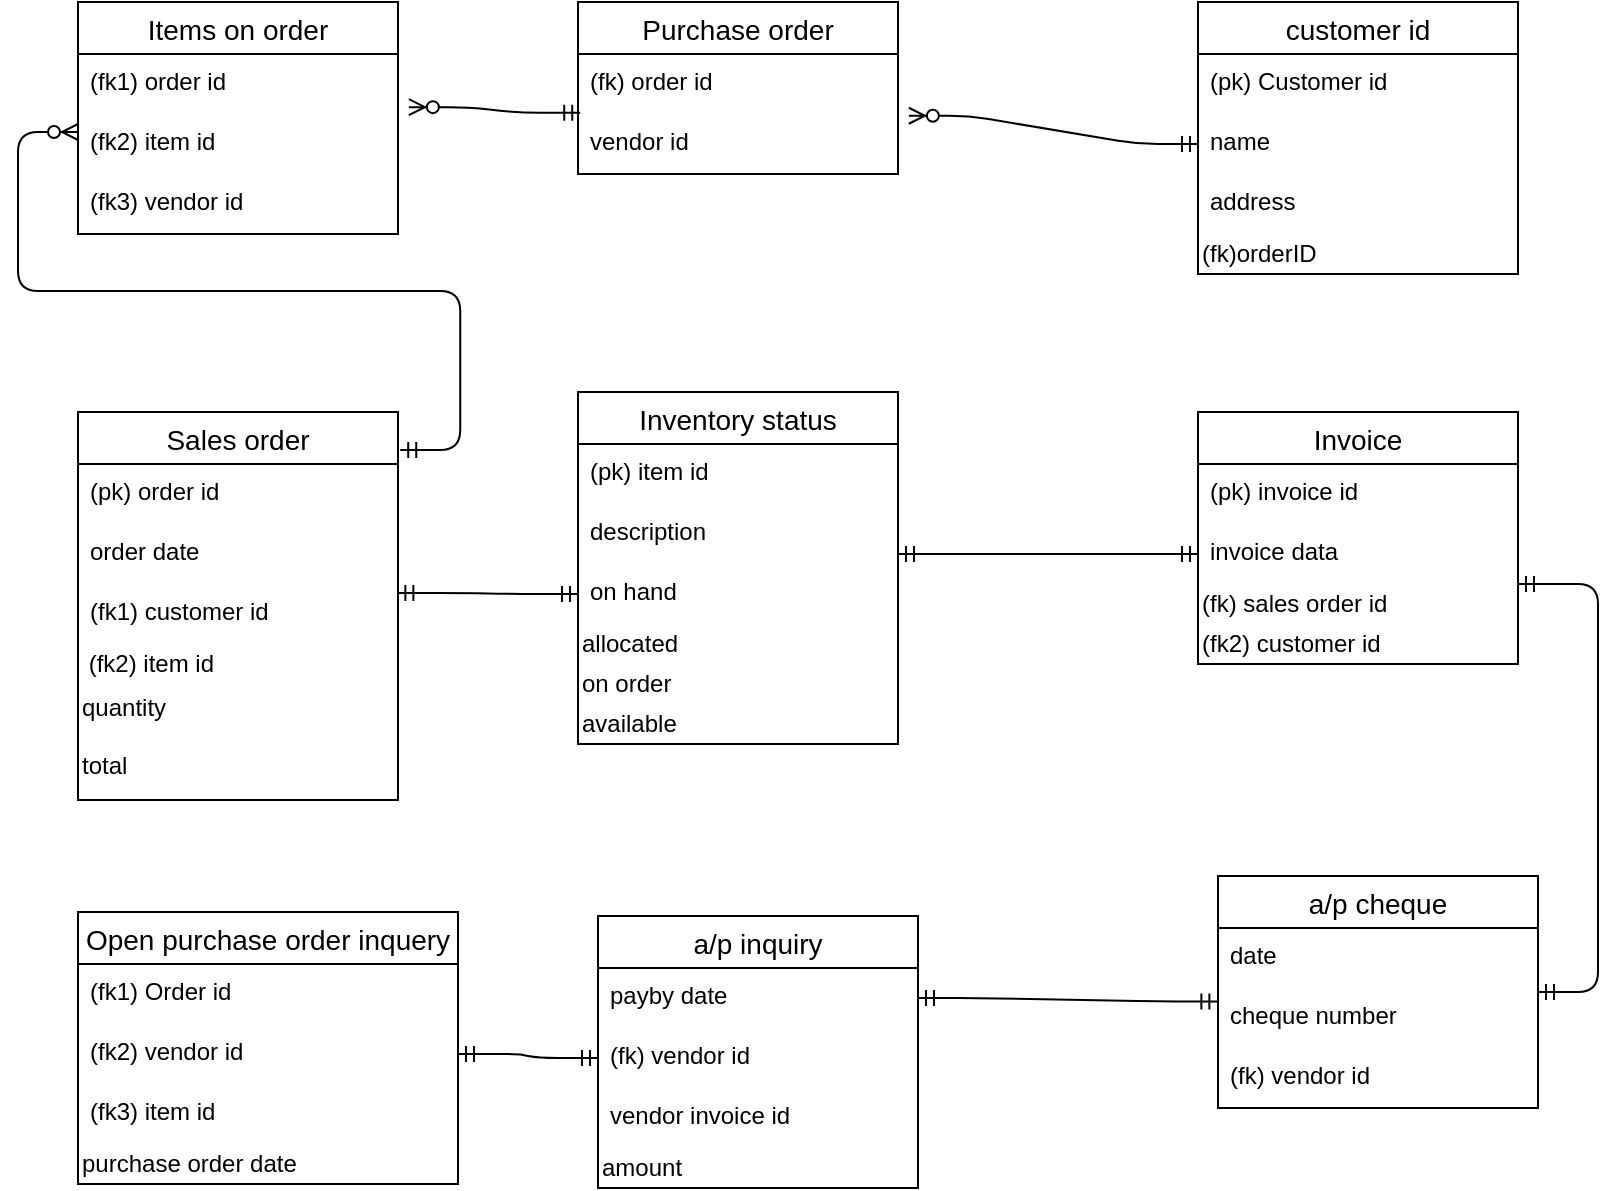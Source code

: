 <mxfile version="13.10.4" type="device"><diagram id="inSevo4KKPAKPQSbFD9s" name="Page-1"><mxGraphModel dx="1066" dy="1001" grid="1" gridSize="10" guides="1" tooltips="1" connect="1" arrows="1" fold="1" page="1" pageScale="1" pageWidth="850" pageHeight="1100" math="0" shadow="0"><root><mxCell id="0"/><mxCell id="1" parent="0"/><mxCell id="COy7RQWkucz50jHRj4my-1" value="Sales order" style="swimlane;fontStyle=0;childLayout=stackLayout;horizontal=1;startSize=26;horizontalStack=0;resizeParent=1;resizeParentMax=0;resizeLast=0;collapsible=1;marginBottom=0;align=center;fontSize=14;" vertex="1" parent="1"><mxGeometry x="40" y="230" width="160" height="194" as="geometry"/></mxCell><mxCell id="COy7RQWkucz50jHRj4my-2" value="(pk) order id" style="text;strokeColor=none;fillColor=none;spacingLeft=4;spacingRight=4;overflow=hidden;rotatable=0;points=[[0,0.5],[1,0.5]];portConstraint=eastwest;fontSize=12;" vertex="1" parent="COy7RQWkucz50jHRj4my-1"><mxGeometry y="26" width="160" height="30" as="geometry"/></mxCell><mxCell id="COy7RQWkucz50jHRj4my-3" value="order date" style="text;strokeColor=none;fillColor=none;spacingLeft=4;spacingRight=4;overflow=hidden;rotatable=0;points=[[0,0.5],[1,0.5]];portConstraint=eastwest;fontSize=12;" vertex="1" parent="COy7RQWkucz50jHRj4my-1"><mxGeometry y="56" width="160" height="30" as="geometry"/></mxCell><mxCell id="COy7RQWkucz50jHRj4my-4" value="(fk1) customer id" style="text;strokeColor=none;fillColor=none;spacingLeft=4;spacingRight=4;overflow=hidden;rotatable=0;points=[[0,0.5],[1,0.5]];portConstraint=eastwest;fontSize=12;" vertex="1" parent="COy7RQWkucz50jHRj4my-1"><mxGeometry y="86" width="160" height="30" as="geometry"/></mxCell><mxCell id="COy7RQWkucz50jHRj4my-33" value="&amp;nbsp;(fk2) item id" style="text;html=1;strokeColor=none;fillColor=none;align=left;verticalAlign=middle;whiteSpace=wrap;rounded=0;" vertex="1" parent="COy7RQWkucz50jHRj4my-1"><mxGeometry y="116" width="160" height="20" as="geometry"/></mxCell><mxCell id="COy7RQWkucz50jHRj4my-35" value="quantity" style="text;html=1;strokeColor=none;fillColor=none;align=left;verticalAlign=middle;whiteSpace=wrap;rounded=0;" vertex="1" parent="COy7RQWkucz50jHRj4my-1"><mxGeometry y="136" width="160" height="24" as="geometry"/></mxCell><mxCell id="COy7RQWkucz50jHRj4my-34" value="total" style="text;html=1;strokeColor=none;fillColor=none;align=left;verticalAlign=middle;whiteSpace=wrap;rounded=0;" vertex="1" parent="COy7RQWkucz50jHRj4my-1"><mxGeometry y="160" width="160" height="34" as="geometry"/></mxCell><mxCell id="COy7RQWkucz50jHRj4my-5" value="a/p cheque" style="swimlane;fontStyle=0;childLayout=stackLayout;horizontal=1;startSize=26;horizontalStack=0;resizeParent=1;resizeParentMax=0;resizeLast=0;collapsible=1;marginBottom=0;align=center;fontSize=14;" vertex="1" parent="1"><mxGeometry x="610" y="462" width="160" height="116" as="geometry"/></mxCell><mxCell id="COy7RQWkucz50jHRj4my-6" value="date" style="text;strokeColor=none;fillColor=none;spacingLeft=4;spacingRight=4;overflow=hidden;rotatable=0;points=[[0,0.5],[1,0.5]];portConstraint=eastwest;fontSize=12;" vertex="1" parent="COy7RQWkucz50jHRj4my-5"><mxGeometry y="26" width="160" height="30" as="geometry"/></mxCell><mxCell id="COy7RQWkucz50jHRj4my-7" value="cheque number" style="text;strokeColor=none;fillColor=none;spacingLeft=4;spacingRight=4;overflow=hidden;rotatable=0;points=[[0,0.5],[1,0.5]];portConstraint=eastwest;fontSize=12;" vertex="1" parent="COy7RQWkucz50jHRj4my-5"><mxGeometry y="56" width="160" height="30" as="geometry"/></mxCell><mxCell id="COy7RQWkucz50jHRj4my-8" value="(fk) vendor id" style="text;strokeColor=none;fillColor=none;spacingLeft=4;spacingRight=4;overflow=hidden;rotatable=0;points=[[0,0.5],[1,0.5]];portConstraint=eastwest;fontSize=12;" vertex="1" parent="COy7RQWkucz50jHRj4my-5"><mxGeometry y="86" width="160" height="30" as="geometry"/></mxCell><mxCell id="COy7RQWkucz50jHRj4my-9" value="a/p inquiry" style="swimlane;fontStyle=0;childLayout=stackLayout;horizontal=1;startSize=26;horizontalStack=0;resizeParent=1;resizeParentMax=0;resizeLast=0;collapsible=1;marginBottom=0;align=center;fontSize=14;" vertex="1" parent="1"><mxGeometry x="300" y="482" width="160" height="136" as="geometry"/></mxCell><mxCell id="COy7RQWkucz50jHRj4my-10" value="payby date" style="text;strokeColor=none;fillColor=none;spacingLeft=4;spacingRight=4;overflow=hidden;rotatable=0;points=[[0,0.5],[1,0.5]];portConstraint=eastwest;fontSize=12;" vertex="1" parent="COy7RQWkucz50jHRj4my-9"><mxGeometry y="26" width="160" height="30" as="geometry"/></mxCell><mxCell id="COy7RQWkucz50jHRj4my-11" value="(fk) vendor id" style="text;strokeColor=none;fillColor=none;spacingLeft=4;spacingRight=4;overflow=hidden;rotatable=0;points=[[0,0.5],[1,0.5]];portConstraint=eastwest;fontSize=12;" vertex="1" parent="COy7RQWkucz50jHRj4my-9"><mxGeometry y="56" width="160" height="30" as="geometry"/></mxCell><mxCell id="COy7RQWkucz50jHRj4my-12" value="vendor invoice id" style="text;strokeColor=none;fillColor=none;spacingLeft=4;spacingRight=4;overflow=hidden;rotatable=0;points=[[0,0.5],[1,0.5]];portConstraint=eastwest;fontSize=12;" vertex="1" parent="COy7RQWkucz50jHRj4my-9"><mxGeometry y="86" width="160" height="30" as="geometry"/></mxCell><mxCell id="COy7RQWkucz50jHRj4my-45" value="amount" style="text;html=1;strokeColor=none;fillColor=none;align=left;verticalAlign=middle;whiteSpace=wrap;rounded=0;" vertex="1" parent="COy7RQWkucz50jHRj4my-9"><mxGeometry y="116" width="160" height="20" as="geometry"/></mxCell><mxCell id="COy7RQWkucz50jHRj4my-13" value="Inventory status" style="swimlane;fontStyle=0;childLayout=stackLayout;horizontal=1;startSize=26;horizontalStack=0;resizeParent=1;resizeParentMax=0;resizeLast=0;collapsible=1;marginBottom=0;align=center;fontSize=14;" vertex="1" parent="1"><mxGeometry x="290" y="220" width="160" height="176" as="geometry"/></mxCell><mxCell id="COy7RQWkucz50jHRj4my-14" value="(pk) item id" style="text;strokeColor=none;fillColor=none;spacingLeft=4;spacingRight=4;overflow=hidden;rotatable=0;points=[[0,0.5],[1,0.5]];portConstraint=eastwest;fontSize=12;" vertex="1" parent="COy7RQWkucz50jHRj4my-13"><mxGeometry y="26" width="160" height="30" as="geometry"/></mxCell><mxCell id="COy7RQWkucz50jHRj4my-15" value="description" style="text;strokeColor=none;fillColor=none;spacingLeft=4;spacingRight=4;overflow=hidden;rotatable=0;points=[[0,0.5],[1,0.5]];portConstraint=eastwest;fontSize=12;" vertex="1" parent="COy7RQWkucz50jHRj4my-13"><mxGeometry y="56" width="160" height="30" as="geometry"/></mxCell><mxCell id="COy7RQWkucz50jHRj4my-16" value="on hand" style="text;strokeColor=none;fillColor=none;spacingLeft=4;spacingRight=4;overflow=hidden;rotatable=0;points=[[0,0.5],[1,0.5]];portConstraint=eastwest;fontSize=12;" vertex="1" parent="COy7RQWkucz50jHRj4my-13"><mxGeometry y="86" width="160" height="30" as="geometry"/></mxCell><mxCell id="COy7RQWkucz50jHRj4my-39" value="allocated" style="text;html=1;strokeColor=none;fillColor=none;align=left;verticalAlign=middle;whiteSpace=wrap;rounded=0;" vertex="1" parent="COy7RQWkucz50jHRj4my-13"><mxGeometry y="116" width="160" height="20" as="geometry"/></mxCell><mxCell id="COy7RQWkucz50jHRj4my-43" value="on order" style="text;html=1;strokeColor=none;fillColor=none;align=left;verticalAlign=middle;whiteSpace=wrap;rounded=0;" vertex="1" parent="COy7RQWkucz50jHRj4my-13"><mxGeometry y="136" width="160" height="20" as="geometry"/></mxCell><mxCell id="COy7RQWkucz50jHRj4my-44" value="available" style="text;html=1;strokeColor=none;fillColor=none;align=left;verticalAlign=middle;whiteSpace=wrap;rounded=0;" vertex="1" parent="COy7RQWkucz50jHRj4my-13"><mxGeometry y="156" width="160" height="20" as="geometry"/></mxCell><mxCell id="COy7RQWkucz50jHRj4my-17" value="Purchase order" style="swimlane;fontStyle=0;childLayout=stackLayout;horizontal=1;startSize=26;horizontalStack=0;resizeParent=1;resizeParentMax=0;resizeLast=0;collapsible=1;marginBottom=0;align=center;fontSize=14;" vertex="1" parent="1"><mxGeometry x="290" y="25" width="160" height="86" as="geometry"/></mxCell><mxCell id="COy7RQWkucz50jHRj4my-18" value="(fk) order id" style="text;strokeColor=none;fillColor=none;spacingLeft=4;spacingRight=4;overflow=hidden;rotatable=0;points=[[0,0.5],[1,0.5]];portConstraint=eastwest;fontSize=12;" vertex="1" parent="COy7RQWkucz50jHRj4my-17"><mxGeometry y="26" width="160" height="30" as="geometry"/></mxCell><mxCell id="COy7RQWkucz50jHRj4my-19" value="vendor id" style="text;strokeColor=none;fillColor=none;spacingLeft=4;spacingRight=4;overflow=hidden;rotatable=0;points=[[0,0.5],[1,0.5]];portConstraint=eastwest;fontSize=12;" vertex="1" parent="COy7RQWkucz50jHRj4my-17"><mxGeometry y="56" width="160" height="30" as="geometry"/></mxCell><mxCell id="COy7RQWkucz50jHRj4my-21" value="Items on order" style="swimlane;fontStyle=0;childLayout=stackLayout;horizontal=1;startSize=26;horizontalStack=0;resizeParent=1;resizeParentMax=0;resizeLast=0;collapsible=1;marginBottom=0;align=center;fontSize=14;" vertex="1" parent="1"><mxGeometry x="40" y="25" width="160" height="116" as="geometry"/></mxCell><mxCell id="COy7RQWkucz50jHRj4my-22" value="(fk1) order id" style="text;strokeColor=none;fillColor=none;spacingLeft=4;spacingRight=4;overflow=hidden;rotatable=0;points=[[0,0.5],[1,0.5]];portConstraint=eastwest;fontSize=12;" vertex="1" parent="COy7RQWkucz50jHRj4my-21"><mxGeometry y="26" width="160" height="30" as="geometry"/></mxCell><mxCell id="COy7RQWkucz50jHRj4my-23" value="(fk2) item id" style="text;strokeColor=none;fillColor=none;spacingLeft=4;spacingRight=4;overflow=hidden;rotatable=0;points=[[0,0.5],[1,0.5]];portConstraint=eastwest;fontSize=12;" vertex="1" parent="COy7RQWkucz50jHRj4my-21"><mxGeometry y="56" width="160" height="30" as="geometry"/></mxCell><mxCell id="COy7RQWkucz50jHRj4my-24" value="(fk3) vendor id" style="text;strokeColor=none;fillColor=none;spacingLeft=4;spacingRight=4;overflow=hidden;rotatable=0;points=[[0,0.5],[1,0.5]];portConstraint=eastwest;fontSize=12;" vertex="1" parent="COy7RQWkucz50jHRj4my-21"><mxGeometry y="86" width="160" height="30" as="geometry"/></mxCell><mxCell id="COy7RQWkucz50jHRj4my-25" value="Invoice" style="swimlane;fontStyle=0;childLayout=stackLayout;horizontal=1;startSize=26;horizontalStack=0;resizeParent=1;resizeParentMax=0;resizeLast=0;collapsible=1;marginBottom=0;align=center;fontSize=14;" vertex="1" parent="1"><mxGeometry x="600" y="230" width="160" height="126" as="geometry"/></mxCell><mxCell id="COy7RQWkucz50jHRj4my-27" value="(pk) invoice id" style="text;strokeColor=none;fillColor=none;spacingLeft=4;spacingRight=4;overflow=hidden;rotatable=0;points=[[0,0.5],[1,0.5]];portConstraint=eastwest;fontSize=12;" vertex="1" parent="COy7RQWkucz50jHRj4my-25"><mxGeometry y="26" width="160" height="30" as="geometry"/></mxCell><mxCell id="COy7RQWkucz50jHRj4my-28" value="invoice data" style="text;strokeColor=none;fillColor=none;spacingLeft=4;spacingRight=4;overflow=hidden;rotatable=0;points=[[0,0.5],[1,0.5]];portConstraint=eastwest;fontSize=12;" vertex="1" parent="COy7RQWkucz50jHRj4my-25"><mxGeometry y="56" width="160" height="30" as="geometry"/></mxCell><mxCell id="COy7RQWkucz50jHRj4my-41" value="(fk) sales order id" style="text;html=1;strokeColor=none;fillColor=none;align=left;verticalAlign=middle;whiteSpace=wrap;rounded=0;" vertex="1" parent="COy7RQWkucz50jHRj4my-25"><mxGeometry y="86" width="160" height="20" as="geometry"/></mxCell><mxCell id="COy7RQWkucz50jHRj4my-40" value="(fk2) customer id" style="text;html=1;strokeColor=none;fillColor=none;align=left;verticalAlign=middle;whiteSpace=wrap;rounded=0;" vertex="1" parent="COy7RQWkucz50jHRj4my-25"><mxGeometry y="106" width="160" height="20" as="geometry"/></mxCell><mxCell id="COy7RQWkucz50jHRj4my-29" value="customer id" style="swimlane;fontStyle=0;childLayout=stackLayout;horizontal=1;startSize=26;horizontalStack=0;resizeParent=1;resizeParentMax=0;resizeLast=0;collapsible=1;marginBottom=0;align=center;fontSize=14;" vertex="1" parent="1"><mxGeometry x="600" y="25" width="160" height="136" as="geometry"/></mxCell><mxCell id="COy7RQWkucz50jHRj4my-30" value="(pk) Customer id" style="text;strokeColor=none;fillColor=none;spacingLeft=4;spacingRight=4;overflow=hidden;rotatable=0;points=[[0,0.5],[1,0.5]];portConstraint=eastwest;fontSize=12;" vertex="1" parent="COy7RQWkucz50jHRj4my-29"><mxGeometry y="26" width="160" height="30" as="geometry"/></mxCell><mxCell id="COy7RQWkucz50jHRj4my-31" value="name" style="text;strokeColor=none;fillColor=none;spacingLeft=4;spacingRight=4;overflow=hidden;rotatable=0;points=[[0,0.5],[1,0.5]];portConstraint=eastwest;fontSize=12;" vertex="1" parent="COy7RQWkucz50jHRj4my-29"><mxGeometry y="56" width="160" height="30" as="geometry"/></mxCell><mxCell id="COy7RQWkucz50jHRj4my-32" value="address" style="text;strokeColor=none;fillColor=none;spacingLeft=4;spacingRight=4;overflow=hidden;rotatable=0;points=[[0,0.5],[1,0.5]];portConstraint=eastwest;fontSize=12;" vertex="1" parent="COy7RQWkucz50jHRj4my-29"><mxGeometry y="86" width="160" height="30" as="geometry"/></mxCell><mxCell id="COy7RQWkucz50jHRj4my-37" value="(fk)orderID" style="text;html=1;strokeColor=none;fillColor=none;align=left;verticalAlign=middle;whiteSpace=wrap;rounded=0;" vertex="1" parent="COy7RQWkucz50jHRj4my-29"><mxGeometry y="116" width="160" height="20" as="geometry"/></mxCell><mxCell id="COy7RQWkucz50jHRj4my-47" value="" style="edgeStyle=entityRelationEdgeStyle;fontSize=12;html=1;endArrow=ERzeroToMany;startArrow=ERmandOne;exitX=0;exitY=0.5;exitDx=0;exitDy=0;entryX=1.034;entryY=0.029;entryDx=0;entryDy=0;entryPerimeter=0;" edge="1" parent="1" source="COy7RQWkucz50jHRj4my-31" target="COy7RQWkucz50jHRj4my-19"><mxGeometry width="100" height="100" relative="1" as="geometry"><mxPoint x="270" y="290" as="sourcePoint"/><mxPoint x="370" y="190" as="targetPoint"/></mxGeometry></mxCell><mxCell id="COy7RQWkucz50jHRj4my-48" value="" style="edgeStyle=entityRelationEdgeStyle;fontSize=12;html=1;endArrow=ERzeroToMany;startArrow=ERmandOne;exitX=0.007;exitY=-0.019;exitDx=0;exitDy=0;exitPerimeter=0;entryX=1.034;entryY=-0.114;entryDx=0;entryDy=0;entryPerimeter=0;" edge="1" parent="1" source="COy7RQWkucz50jHRj4my-19" target="COy7RQWkucz50jHRj4my-23"><mxGeometry width="100" height="100" relative="1" as="geometry"><mxPoint x="270" y="290" as="sourcePoint"/><mxPoint x="370" y="190" as="targetPoint"/></mxGeometry></mxCell><mxCell id="COy7RQWkucz50jHRj4my-50" value="" style="edgeStyle=entityRelationEdgeStyle;fontSize=12;html=1;endArrow=ERzeroToMany;startArrow=ERmandOne;exitX=1.007;exitY=0.098;exitDx=0;exitDy=0;exitPerimeter=0;" edge="1" parent="1" source="COy7RQWkucz50jHRj4my-1"><mxGeometry width="100" height="100" relative="1" as="geometry"><mxPoint x="270" y="290" as="sourcePoint"/><mxPoint x="40" y="90" as="targetPoint"/></mxGeometry></mxCell><mxCell id="COy7RQWkucz50jHRj4my-51" value="" style="edgeStyle=entityRelationEdgeStyle;fontSize=12;html=1;endArrow=ERmandOne;startArrow=ERmandOne;exitX=0.998;exitY=0.148;exitDx=0;exitDy=0;exitPerimeter=0;entryX=0;entryY=0.5;entryDx=0;entryDy=0;" edge="1" parent="1" source="COy7RQWkucz50jHRj4my-4" target="COy7RQWkucz50jHRj4my-16"><mxGeometry width="100" height="100" relative="1" as="geometry"><mxPoint x="270" y="290" as="sourcePoint"/><mxPoint x="370" y="190" as="targetPoint"/></mxGeometry></mxCell><mxCell id="COy7RQWkucz50jHRj4my-52" value="" style="edgeStyle=entityRelationEdgeStyle;fontSize=12;html=1;endArrow=ERmandOne;startArrow=ERmandOne;entryX=0;entryY=0.5;entryDx=0;entryDy=0;" edge="1" parent="1" target="COy7RQWkucz50jHRj4my-28"><mxGeometry width="100" height="100" relative="1" as="geometry"><mxPoint x="450" y="301" as="sourcePoint"/><mxPoint x="370" y="190" as="targetPoint"/></mxGeometry></mxCell><mxCell id="COy7RQWkucz50jHRj4my-54" value="" style="edgeStyle=entityRelationEdgeStyle;fontSize=12;html=1;endArrow=ERmandOne;startArrow=ERmandOne;exitX=1;exitY=0;exitDx=0;exitDy=0;" edge="1" parent="1" source="COy7RQWkucz50jHRj4my-41" target="COy7RQWkucz50jHRj4my-5"><mxGeometry width="100" height="100" relative="1" as="geometry"><mxPoint x="270" y="290" as="sourcePoint"/><mxPoint x="370" y="190" as="targetPoint"/></mxGeometry></mxCell><mxCell id="COy7RQWkucz50jHRj4my-55" value="" style="edgeStyle=entityRelationEdgeStyle;fontSize=12;html=1;endArrow=ERmandOne;startArrow=ERmandOne;exitX=-0.002;exitY=0.224;exitDx=0;exitDy=0;exitPerimeter=0;entryX=1;entryY=0.5;entryDx=0;entryDy=0;" edge="1" parent="1" source="COy7RQWkucz50jHRj4my-7" target="COy7RQWkucz50jHRj4my-10"><mxGeometry width="100" height="100" relative="1" as="geometry"><mxPoint x="270" y="290" as="sourcePoint"/><mxPoint x="370" y="190" as="targetPoint"/></mxGeometry></mxCell><mxCell id="COy7RQWkucz50jHRj4my-56" value="Open purchase order inquery" style="swimlane;fontStyle=0;childLayout=stackLayout;horizontal=1;startSize=26;horizontalStack=0;resizeParent=1;resizeParentMax=0;resizeLast=0;collapsible=1;marginBottom=0;align=center;fontSize=14;" vertex="1" parent="1"><mxGeometry x="40" y="480" width="190" height="136" as="geometry"/></mxCell><mxCell id="COy7RQWkucz50jHRj4my-57" value="(fk1) Order id" style="text;strokeColor=none;fillColor=none;spacingLeft=4;spacingRight=4;overflow=hidden;rotatable=0;points=[[0,0.5],[1,0.5]];portConstraint=eastwest;fontSize=12;" vertex="1" parent="COy7RQWkucz50jHRj4my-56"><mxGeometry y="26" width="190" height="30" as="geometry"/></mxCell><mxCell id="COy7RQWkucz50jHRj4my-58" value="(fk2) vendor id" style="text;strokeColor=none;fillColor=none;spacingLeft=4;spacingRight=4;overflow=hidden;rotatable=0;points=[[0,0.5],[1,0.5]];portConstraint=eastwest;fontSize=12;" vertex="1" parent="COy7RQWkucz50jHRj4my-56"><mxGeometry y="56" width="190" height="30" as="geometry"/></mxCell><mxCell id="COy7RQWkucz50jHRj4my-59" value="(fk3) item id" style="text;strokeColor=none;fillColor=none;spacingLeft=4;spacingRight=4;overflow=hidden;rotatable=0;points=[[0,0.5],[1,0.5]];portConstraint=eastwest;fontSize=12;" vertex="1" parent="COy7RQWkucz50jHRj4my-56"><mxGeometry y="86" width="190" height="30" as="geometry"/></mxCell><mxCell id="COy7RQWkucz50jHRj4my-60" value="purchase order date" style="text;html=1;strokeColor=none;fillColor=none;align=left;verticalAlign=middle;whiteSpace=wrap;rounded=0;" vertex="1" parent="COy7RQWkucz50jHRj4my-56"><mxGeometry y="116" width="190" height="20" as="geometry"/></mxCell><mxCell id="COy7RQWkucz50jHRj4my-61" value="" style="edgeStyle=entityRelationEdgeStyle;fontSize=12;html=1;endArrow=ERmandOne;startArrow=ERmandOne;exitX=0;exitY=0.5;exitDx=0;exitDy=0;entryX=1;entryY=0.5;entryDx=0;entryDy=0;" edge="1" parent="1" source="COy7RQWkucz50jHRj4my-11" target="COy7RQWkucz50jHRj4my-58"><mxGeometry width="100" height="100" relative="1" as="geometry"><mxPoint x="270" y="430" as="sourcePoint"/><mxPoint x="370" y="330" as="targetPoint"/></mxGeometry></mxCell></root></mxGraphModel></diagram></mxfile>
